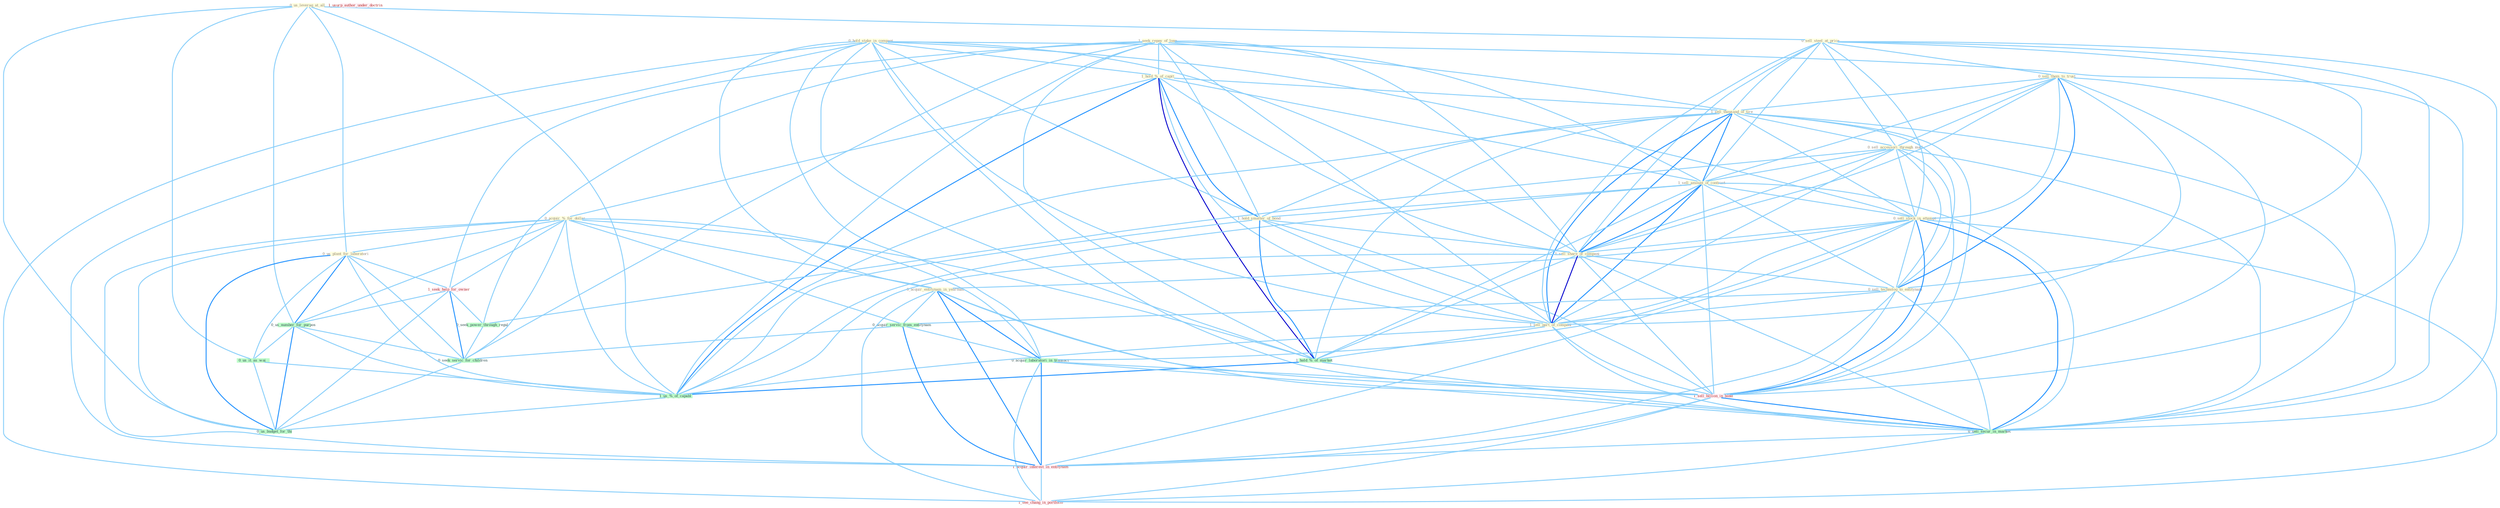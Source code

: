 Graph G{ 
    node
    [shape=polygon,style=filled,width=.5,height=.06,color="#BDFCC9",fixedsize=true,fontsize=4,
    fontcolor="#2f4f4f"];
    {node
    [color="#ffffe0", fontcolor="#8b7d6b"] "1_seek_repay_of_loan " "0_us_leverag_at_all " "0_hold_stake_in_compani " "1_hold_%_of_capit " "0_sell_steel_at_price " "0_sell_them_to_trust " "1_sell_thousand_of_tire " "0_sell_accessori_through_mail " "1_sell_amount_of_contract " "1_hold_smatter_of_bond " "0_acquir_%_for_dollar " "0_sell_stock_in_attempt " "1_sell_share_of_compani " "0_sell_technolog_to_entitynam " "1_sell_part_of_compani " "0_us_plant_for_laboratori " "0_acquir_entitynam_in_yearnum "}
{node [color="#fff0f5", fontcolor="#b22222"] "1_seek_help_for_owner " "1_sell_billion_in_bond " "1_usurp_author_under_doctrin " "1_acquir_interest_in_entitynam " "1_see_chang_in_portfolio "}
edge [color="#B0E2FF"];

	"1_seek_repay_of_loan " -- "1_hold_%_of_capit " [w="1", color="#87cefa" ];
	"1_seek_repay_of_loan " -- "1_sell_thousand_of_tire " [w="1", color="#87cefa" ];
	"1_seek_repay_of_loan " -- "1_sell_amount_of_contract " [w="1", color="#87cefa" ];
	"1_seek_repay_of_loan " -- "1_hold_smatter_of_bond " [w="1", color="#87cefa" ];
	"1_seek_repay_of_loan " -- "1_sell_share_of_compani " [w="1", color="#87cefa" ];
	"1_seek_repay_of_loan " -- "1_sell_part_of_compani " [w="1", color="#87cefa" ];
	"1_seek_repay_of_loan " -- "1_seek_help_for_owner " [w="1", color="#87cefa" ];
	"1_seek_repay_of_loan " -- "1_hold_%_of_market " [w="1", color="#87cefa" ];
	"1_seek_repay_of_loan " -- "0_seek_power_through_regul " [w="1", color="#87cefa" ];
	"1_seek_repay_of_loan " -- "1_us_%_of_capabl " [w="1", color="#87cefa" ];
	"1_seek_repay_of_loan " -- "0_seek_servic_for_children " [w="1", color="#87cefa" ];
	"0_us_leverag_at_all " -- "0_sell_steel_at_price " [w="1", color="#87cefa" ];
	"0_us_leverag_at_all " -- "0_us_plant_for_laboratori " [w="1", color="#87cefa" ];
	"0_us_leverag_at_all " -- "0_us_number_for_purpos " [w="1", color="#87cefa" ];
	"0_us_leverag_at_all " -- "0_us_it_as_wai " [w="1", color="#87cefa" ];
	"0_us_leverag_at_all " -- "1_us_%_of_capabl " [w="1", color="#87cefa" ];
	"0_us_leverag_at_all " -- "0_us_budget_for_thi " [w="1", color="#87cefa" ];
	"0_hold_stake_in_compani " -- "1_hold_%_of_capit " [w="1", color="#87cefa" ];
	"0_hold_stake_in_compani " -- "1_hold_smatter_of_bond " [w="1", color="#87cefa" ];
	"0_hold_stake_in_compani " -- "0_sell_stock_in_attempt " [w="1", color="#87cefa" ];
	"0_hold_stake_in_compani " -- "1_sell_share_of_compani " [w="1", color="#87cefa" ];
	"0_hold_stake_in_compani " -- "1_sell_part_of_compani " [w="1", color="#87cefa" ];
	"0_hold_stake_in_compani " -- "0_acquir_entitynam_in_yearnum " [w="1", color="#87cefa" ];
	"0_hold_stake_in_compani " -- "1_hold_%_of_market " [w="1", color="#87cefa" ];
	"0_hold_stake_in_compani " -- "0_acquir_laboratori_in_transact " [w="1", color="#87cefa" ];
	"0_hold_stake_in_compani " -- "1_sell_billion_in_bond " [w="1", color="#87cefa" ];
	"0_hold_stake_in_compani " -- "0_sell_secur_in_market " [w="1", color="#87cefa" ];
	"0_hold_stake_in_compani " -- "1_acquir_interest_in_entitynam " [w="1", color="#87cefa" ];
	"0_hold_stake_in_compani " -- "1_see_chang_in_portfolio " [w="1", color="#87cefa" ];
	"1_hold_%_of_capit " -- "1_sell_thousand_of_tire " [w="1", color="#87cefa" ];
	"1_hold_%_of_capit " -- "1_sell_amount_of_contract " [w="1", color="#87cefa" ];
	"1_hold_%_of_capit " -- "1_hold_smatter_of_bond " [w="2", color="#1e90ff" , len=0.8];
	"1_hold_%_of_capit " -- "0_acquir_%_for_dollar " [w="1", color="#87cefa" ];
	"1_hold_%_of_capit " -- "1_sell_share_of_compani " [w="1", color="#87cefa" ];
	"1_hold_%_of_capit " -- "1_sell_part_of_compani " [w="1", color="#87cefa" ];
	"1_hold_%_of_capit " -- "1_hold_%_of_market " [w="3", color="#0000cd" , len=0.6];
	"1_hold_%_of_capit " -- "1_us_%_of_capabl " [w="2", color="#1e90ff" , len=0.8];
	"0_sell_steel_at_price " -- "0_sell_them_to_trust " [w="1", color="#87cefa" ];
	"0_sell_steel_at_price " -- "1_sell_thousand_of_tire " [w="1", color="#87cefa" ];
	"0_sell_steel_at_price " -- "0_sell_accessori_through_mail " [w="1", color="#87cefa" ];
	"0_sell_steel_at_price " -- "1_sell_amount_of_contract " [w="1", color="#87cefa" ];
	"0_sell_steel_at_price " -- "0_sell_stock_in_attempt " [w="1", color="#87cefa" ];
	"0_sell_steel_at_price " -- "1_sell_share_of_compani " [w="1", color="#87cefa" ];
	"0_sell_steel_at_price " -- "0_sell_technolog_to_entitynam " [w="1", color="#87cefa" ];
	"0_sell_steel_at_price " -- "1_sell_part_of_compani " [w="1", color="#87cefa" ];
	"0_sell_steel_at_price " -- "1_sell_billion_in_bond " [w="1", color="#87cefa" ];
	"0_sell_steel_at_price " -- "0_sell_secur_in_market " [w="1", color="#87cefa" ];
	"0_sell_them_to_trust " -- "1_sell_thousand_of_tire " [w="1", color="#87cefa" ];
	"0_sell_them_to_trust " -- "0_sell_accessori_through_mail " [w="1", color="#87cefa" ];
	"0_sell_them_to_trust " -- "1_sell_amount_of_contract " [w="1", color="#87cefa" ];
	"0_sell_them_to_trust " -- "0_sell_stock_in_attempt " [w="1", color="#87cefa" ];
	"0_sell_them_to_trust " -- "1_sell_share_of_compani " [w="1", color="#87cefa" ];
	"0_sell_them_to_trust " -- "0_sell_technolog_to_entitynam " [w="2", color="#1e90ff" , len=0.8];
	"0_sell_them_to_trust " -- "1_sell_part_of_compani " [w="1", color="#87cefa" ];
	"0_sell_them_to_trust " -- "1_sell_billion_in_bond " [w="1", color="#87cefa" ];
	"0_sell_them_to_trust " -- "0_sell_secur_in_market " [w="1", color="#87cefa" ];
	"1_sell_thousand_of_tire " -- "0_sell_accessori_through_mail " [w="1", color="#87cefa" ];
	"1_sell_thousand_of_tire " -- "1_sell_amount_of_contract " [w="2", color="#1e90ff" , len=0.8];
	"1_sell_thousand_of_tire " -- "1_hold_smatter_of_bond " [w="1", color="#87cefa" ];
	"1_sell_thousand_of_tire " -- "0_sell_stock_in_attempt " [w="1", color="#87cefa" ];
	"1_sell_thousand_of_tire " -- "1_sell_share_of_compani " [w="2", color="#1e90ff" , len=0.8];
	"1_sell_thousand_of_tire " -- "0_sell_technolog_to_entitynam " [w="1", color="#87cefa" ];
	"1_sell_thousand_of_tire " -- "1_sell_part_of_compani " [w="2", color="#1e90ff" , len=0.8];
	"1_sell_thousand_of_tire " -- "1_hold_%_of_market " [w="1", color="#87cefa" ];
	"1_sell_thousand_of_tire " -- "1_sell_billion_in_bond " [w="1", color="#87cefa" ];
	"1_sell_thousand_of_tire " -- "1_us_%_of_capabl " [w="1", color="#87cefa" ];
	"1_sell_thousand_of_tire " -- "0_sell_secur_in_market " [w="1", color="#87cefa" ];
	"0_sell_accessori_through_mail " -- "1_sell_amount_of_contract " [w="1", color="#87cefa" ];
	"0_sell_accessori_through_mail " -- "0_sell_stock_in_attempt " [w="1", color="#87cefa" ];
	"0_sell_accessori_through_mail " -- "1_sell_share_of_compani " [w="1", color="#87cefa" ];
	"0_sell_accessori_through_mail " -- "0_sell_technolog_to_entitynam " [w="1", color="#87cefa" ];
	"0_sell_accessori_through_mail " -- "1_sell_part_of_compani " [w="1", color="#87cefa" ];
	"0_sell_accessori_through_mail " -- "0_seek_power_through_regul " [w="1", color="#87cefa" ];
	"0_sell_accessori_through_mail " -- "1_sell_billion_in_bond " [w="1", color="#87cefa" ];
	"0_sell_accessori_through_mail " -- "0_sell_secur_in_market " [w="1", color="#87cefa" ];
	"1_sell_amount_of_contract " -- "1_hold_smatter_of_bond " [w="1", color="#87cefa" ];
	"1_sell_amount_of_contract " -- "0_sell_stock_in_attempt " [w="1", color="#87cefa" ];
	"1_sell_amount_of_contract " -- "1_sell_share_of_compani " [w="2", color="#1e90ff" , len=0.8];
	"1_sell_amount_of_contract " -- "0_sell_technolog_to_entitynam " [w="1", color="#87cefa" ];
	"1_sell_amount_of_contract " -- "1_sell_part_of_compani " [w="2", color="#1e90ff" , len=0.8];
	"1_sell_amount_of_contract " -- "1_hold_%_of_market " [w="1", color="#87cefa" ];
	"1_sell_amount_of_contract " -- "1_sell_billion_in_bond " [w="1", color="#87cefa" ];
	"1_sell_amount_of_contract " -- "1_us_%_of_capabl " [w="1", color="#87cefa" ];
	"1_sell_amount_of_contract " -- "0_sell_secur_in_market " [w="1", color="#87cefa" ];
	"1_hold_smatter_of_bond " -- "1_sell_share_of_compani " [w="1", color="#87cefa" ];
	"1_hold_smatter_of_bond " -- "1_sell_part_of_compani " [w="1", color="#87cefa" ];
	"1_hold_smatter_of_bond " -- "1_hold_%_of_market " [w="2", color="#1e90ff" , len=0.8];
	"1_hold_smatter_of_bond " -- "1_sell_billion_in_bond " [w="1", color="#87cefa" ];
	"1_hold_smatter_of_bond " -- "1_us_%_of_capabl " [w="1", color="#87cefa" ];
	"0_acquir_%_for_dollar " -- "0_us_plant_for_laboratori " [w="1", color="#87cefa" ];
	"0_acquir_%_for_dollar " -- "0_acquir_entitynam_in_yearnum " [w="1", color="#87cefa" ];
	"0_acquir_%_for_dollar " -- "1_seek_help_for_owner " [w="1", color="#87cefa" ];
	"0_acquir_%_for_dollar " -- "0_acquir_servic_from_entitynam " [w="1", color="#87cefa" ];
	"0_acquir_%_for_dollar " -- "1_hold_%_of_market " [w="1", color="#87cefa" ];
	"0_acquir_%_for_dollar " -- "0_us_number_for_purpos " [w="1", color="#87cefa" ];
	"0_acquir_%_for_dollar " -- "0_acquir_laboratori_in_transact " [w="1", color="#87cefa" ];
	"0_acquir_%_for_dollar " -- "1_us_%_of_capabl " [w="1", color="#87cefa" ];
	"0_acquir_%_for_dollar " -- "1_acquir_interest_in_entitynam " [w="1", color="#87cefa" ];
	"0_acquir_%_for_dollar " -- "0_seek_servic_for_children " [w="1", color="#87cefa" ];
	"0_acquir_%_for_dollar " -- "0_us_budget_for_thi " [w="1", color="#87cefa" ];
	"0_sell_stock_in_attempt " -- "1_sell_share_of_compani " [w="1", color="#87cefa" ];
	"0_sell_stock_in_attempt " -- "0_sell_technolog_to_entitynam " [w="1", color="#87cefa" ];
	"0_sell_stock_in_attempt " -- "1_sell_part_of_compani " [w="1", color="#87cefa" ];
	"0_sell_stock_in_attempt " -- "0_acquir_entitynam_in_yearnum " [w="1", color="#87cefa" ];
	"0_sell_stock_in_attempt " -- "0_acquir_laboratori_in_transact " [w="1", color="#87cefa" ];
	"0_sell_stock_in_attempt " -- "1_sell_billion_in_bond " [w="2", color="#1e90ff" , len=0.8];
	"0_sell_stock_in_attempt " -- "0_sell_secur_in_market " [w="2", color="#1e90ff" , len=0.8];
	"0_sell_stock_in_attempt " -- "1_acquir_interest_in_entitynam " [w="1", color="#87cefa" ];
	"0_sell_stock_in_attempt " -- "1_see_chang_in_portfolio " [w="1", color="#87cefa" ];
	"1_sell_share_of_compani " -- "0_sell_technolog_to_entitynam " [w="1", color="#87cefa" ];
	"1_sell_share_of_compani " -- "1_sell_part_of_compani " [w="3", color="#0000cd" , len=0.6];
	"1_sell_share_of_compani " -- "1_hold_%_of_market " [w="1", color="#87cefa" ];
	"1_sell_share_of_compani " -- "1_sell_billion_in_bond " [w="1", color="#87cefa" ];
	"1_sell_share_of_compani " -- "1_us_%_of_capabl " [w="1", color="#87cefa" ];
	"1_sell_share_of_compani " -- "0_sell_secur_in_market " [w="1", color="#87cefa" ];
	"0_sell_technolog_to_entitynam " -- "1_sell_part_of_compani " [w="1", color="#87cefa" ];
	"0_sell_technolog_to_entitynam " -- "0_acquir_servic_from_entitynam " [w="1", color="#87cefa" ];
	"0_sell_technolog_to_entitynam " -- "1_sell_billion_in_bond " [w="1", color="#87cefa" ];
	"0_sell_technolog_to_entitynam " -- "0_sell_secur_in_market " [w="1", color="#87cefa" ];
	"0_sell_technolog_to_entitynam " -- "1_acquir_interest_in_entitynam " [w="1", color="#87cefa" ];
	"1_sell_part_of_compani " -- "1_hold_%_of_market " [w="1", color="#87cefa" ];
	"1_sell_part_of_compani " -- "1_sell_billion_in_bond " [w="1", color="#87cefa" ];
	"1_sell_part_of_compani " -- "1_us_%_of_capabl " [w="1", color="#87cefa" ];
	"1_sell_part_of_compani " -- "0_sell_secur_in_market " [w="1", color="#87cefa" ];
	"0_us_plant_for_laboratori " -- "1_seek_help_for_owner " [w="1", color="#87cefa" ];
	"0_us_plant_for_laboratori " -- "0_us_number_for_purpos " [w="2", color="#1e90ff" , len=0.8];
	"0_us_plant_for_laboratori " -- "0_us_it_as_wai " [w="1", color="#87cefa" ];
	"0_us_plant_for_laboratori " -- "1_us_%_of_capabl " [w="1", color="#87cefa" ];
	"0_us_plant_for_laboratori " -- "0_seek_servic_for_children " [w="1", color="#87cefa" ];
	"0_us_plant_for_laboratori " -- "0_us_budget_for_thi " [w="2", color="#1e90ff" , len=0.8];
	"0_acquir_entitynam_in_yearnum " -- "0_acquir_servic_from_entitynam " [w="1", color="#87cefa" ];
	"0_acquir_entitynam_in_yearnum " -- "0_acquir_laboratori_in_transact " [w="2", color="#1e90ff" , len=0.8];
	"0_acquir_entitynam_in_yearnum " -- "1_sell_billion_in_bond " [w="1", color="#87cefa" ];
	"0_acquir_entitynam_in_yearnum " -- "0_sell_secur_in_market " [w="1", color="#87cefa" ];
	"0_acquir_entitynam_in_yearnum " -- "1_acquir_interest_in_entitynam " [w="2", color="#1e90ff" , len=0.8];
	"0_acquir_entitynam_in_yearnum " -- "1_see_chang_in_portfolio " [w="1", color="#87cefa" ];
	"1_seek_help_for_owner " -- "0_seek_power_through_regul " [w="1", color="#87cefa" ];
	"1_seek_help_for_owner " -- "0_us_number_for_purpos " [w="1", color="#87cefa" ];
	"1_seek_help_for_owner " -- "0_seek_servic_for_children " [w="2", color="#1e90ff" , len=0.8];
	"1_seek_help_for_owner " -- "0_us_budget_for_thi " [w="1", color="#87cefa" ];
	"0_acquir_servic_from_entitynam " -- "0_acquir_laboratori_in_transact " [w="1", color="#87cefa" ];
	"0_acquir_servic_from_entitynam " -- "1_acquir_interest_in_entitynam " [w="2", color="#1e90ff" , len=0.8];
	"0_acquir_servic_from_entitynam " -- "0_seek_servic_for_children " [w="1", color="#87cefa" ];
	"1_hold_%_of_market " -- "1_us_%_of_capabl " [w="2", color="#1e90ff" , len=0.8];
	"1_hold_%_of_market " -- "0_sell_secur_in_market " [w="1", color="#87cefa" ];
	"0_seek_power_through_regul " -- "0_seek_servic_for_children " [w="1", color="#87cefa" ];
	"0_us_number_for_purpos " -- "0_us_it_as_wai " [w="1", color="#87cefa" ];
	"0_us_number_for_purpos " -- "1_us_%_of_capabl " [w="1", color="#87cefa" ];
	"0_us_number_for_purpos " -- "0_seek_servic_for_children " [w="1", color="#87cefa" ];
	"0_us_number_for_purpos " -- "0_us_budget_for_thi " [w="2", color="#1e90ff" , len=0.8];
	"0_acquir_laboratori_in_transact " -- "1_sell_billion_in_bond " [w="1", color="#87cefa" ];
	"0_acquir_laboratori_in_transact " -- "0_sell_secur_in_market " [w="1", color="#87cefa" ];
	"0_acquir_laboratori_in_transact " -- "1_acquir_interest_in_entitynam " [w="2", color="#1e90ff" , len=0.8];
	"0_acquir_laboratori_in_transact " -- "1_see_chang_in_portfolio " [w="1", color="#87cefa" ];
	"1_sell_billion_in_bond " -- "0_sell_secur_in_market " [w="2", color="#1e90ff" , len=0.8];
	"1_sell_billion_in_bond " -- "1_acquir_interest_in_entitynam " [w="1", color="#87cefa" ];
	"1_sell_billion_in_bond " -- "1_see_chang_in_portfolio " [w="1", color="#87cefa" ];
	"0_us_it_as_wai " -- "1_us_%_of_capabl " [w="1", color="#87cefa" ];
	"0_us_it_as_wai " -- "0_us_budget_for_thi " [w="1", color="#87cefa" ];
	"1_us_%_of_capabl " -- "0_us_budget_for_thi " [w="1", color="#87cefa" ];
	"0_sell_secur_in_market " -- "1_acquir_interest_in_entitynam " [w="1", color="#87cefa" ];
	"0_sell_secur_in_market " -- "1_see_chang_in_portfolio " [w="1", color="#87cefa" ];
	"1_acquir_interest_in_entitynam " -- "1_see_chang_in_portfolio " [w="1", color="#87cefa" ];
	"0_seek_servic_for_children " -- "0_us_budget_for_thi " [w="1", color="#87cefa" ];
}